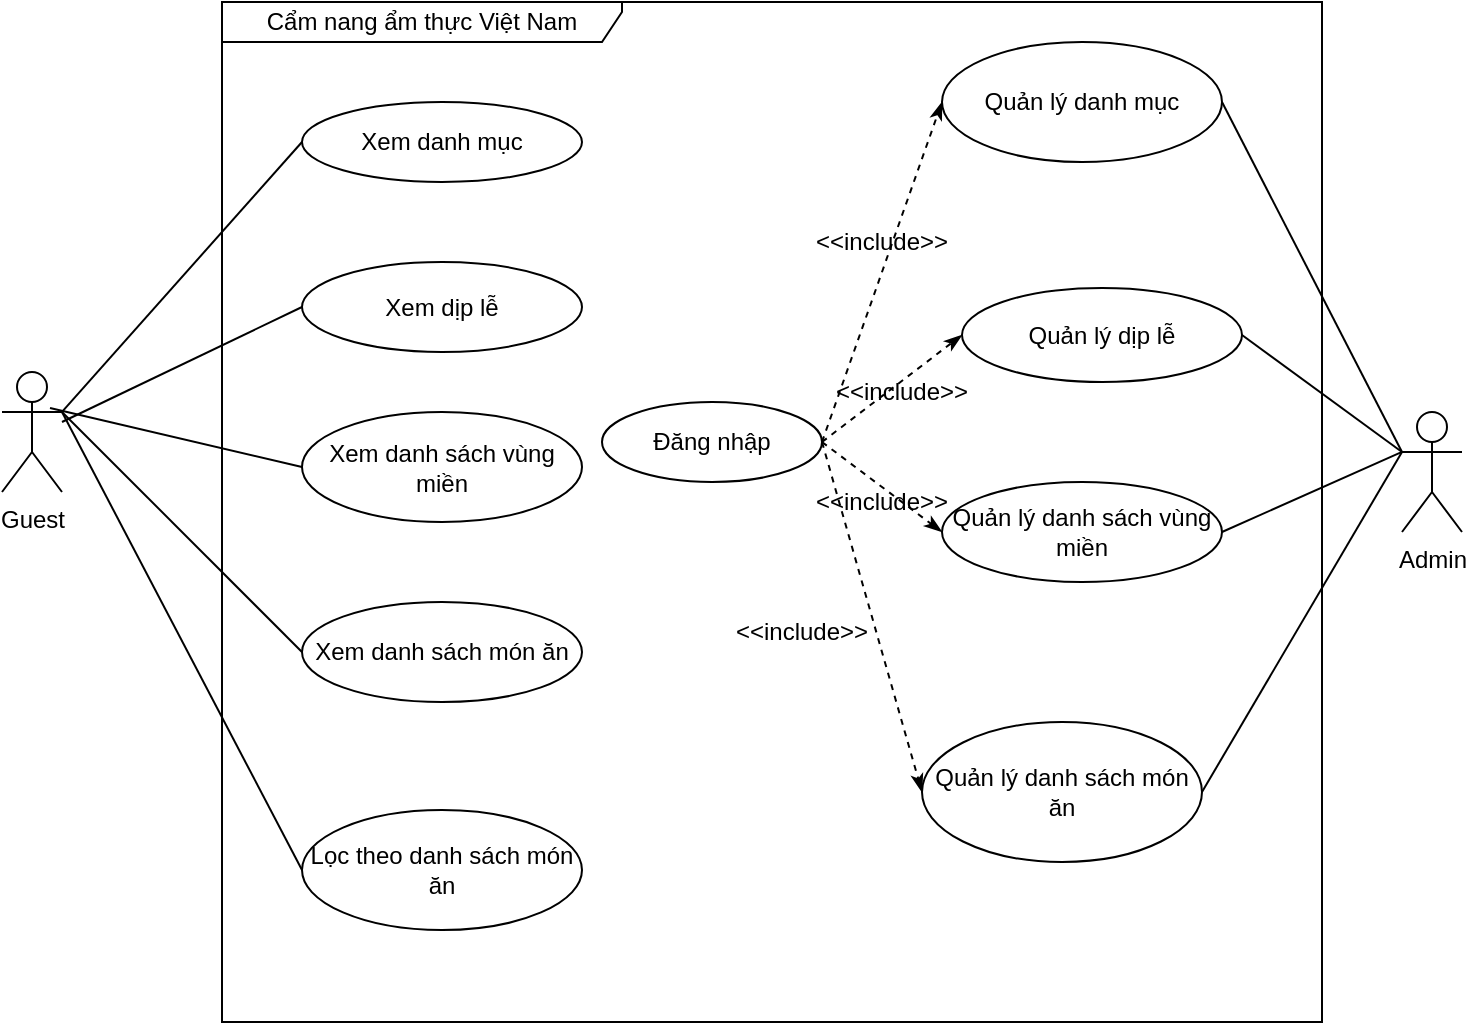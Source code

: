 <mxfile version="11.3.0" type="device" pages="1"><diagram id="2Z1m_dCCfQzXMq1fFUyR" name="Page-1"><mxGraphModel dx="1408" dy="754" grid="1" gridSize="10" guides="1" tooltips="1" connect="1" arrows="0" fold="1" page="1" pageScale="1" pageWidth="827" pageHeight="1169" math="0" shadow="0"><root><mxCell id="0"/><mxCell id="1" parent="0"/><mxCell id="fWa9SydCiumoJpC6G3K6-1" value="Cẩm nang ẩm thực Việt Nam" style="shape=umlFrame;whiteSpace=wrap;html=1;width=200;height=20;" vertex="1" parent="1"><mxGeometry x="160" y="120" width="550" height="510" as="geometry"/></mxCell><mxCell id="fWa9SydCiumoJpC6G3K6-22" style="rounded=0;orthogonalLoop=1;jettySize=auto;html=1;exitX=1;exitY=0.333;exitDx=0;exitDy=0;exitPerimeter=0;entryX=0;entryY=0.5;entryDx=0;entryDy=0;endArrow=none;endFill=0;" edge="1" parent="1" source="fWa9SydCiumoJpC6G3K6-2" target="fWa9SydCiumoJpC6G3K6-6"><mxGeometry relative="1" as="geometry"/></mxCell><mxCell id="fWa9SydCiumoJpC6G3K6-2" value="Guest" style="shape=umlActor;verticalLabelPosition=bottom;labelBackgroundColor=#ffffff;verticalAlign=top;html=1;" vertex="1" parent="1"><mxGeometry x="50" y="305" width="30" height="60" as="geometry"/></mxCell><mxCell id="fWa9SydCiumoJpC6G3K6-28" style="edgeStyle=none;rounded=0;orthogonalLoop=1;jettySize=auto;html=1;exitX=0;exitY=0.333;exitDx=0;exitDy=0;exitPerimeter=0;entryX=1;entryY=0.5;entryDx=0;entryDy=0;endArrow=none;endFill=0;" edge="1" parent="1" source="fWa9SydCiumoJpC6G3K6-3" target="fWa9SydCiumoJpC6G3K6-12"><mxGeometry relative="1" as="geometry"/></mxCell><mxCell id="fWa9SydCiumoJpC6G3K6-3" value="Admin" style="shape=umlActor;verticalLabelPosition=bottom;labelBackgroundColor=#ffffff;verticalAlign=top;html=1;" vertex="1" parent="1"><mxGeometry x="750" y="325" width="30" height="60" as="geometry"/></mxCell><mxCell id="fWa9SydCiumoJpC6G3K6-6" value="Xem danh mục" style="ellipse;whiteSpace=wrap;html=1;" vertex="1" parent="1"><mxGeometry x="200" y="170" width="140" height="40" as="geometry"/></mxCell><mxCell id="fWa9SydCiumoJpC6G3K6-25" style="edgeStyle=none;rounded=0;orthogonalLoop=1;jettySize=auto;html=1;exitX=0;exitY=0.5;exitDx=0;exitDy=0;endArrow=none;endFill=0;" edge="1" parent="1" source="fWa9SydCiumoJpC6G3K6-7"><mxGeometry relative="1" as="geometry"><mxPoint x="80" y="330" as="targetPoint"/></mxGeometry></mxCell><mxCell id="fWa9SydCiumoJpC6G3K6-7" value="Xem dịp lễ" style="ellipse;whiteSpace=wrap;html=1;" vertex="1" parent="1"><mxGeometry x="200" y="250" width="140" height="45" as="geometry"/></mxCell><mxCell id="fWa9SydCiumoJpC6G3K6-23" style="edgeStyle=none;rounded=0;orthogonalLoop=1;jettySize=auto;html=1;exitX=0;exitY=0.5;exitDx=0;exitDy=0;entryX=0.8;entryY=0.3;entryDx=0;entryDy=0;entryPerimeter=0;endArrow=none;endFill=0;" edge="1" parent="1" source="fWa9SydCiumoJpC6G3K6-8" target="fWa9SydCiumoJpC6G3K6-2"><mxGeometry relative="1" as="geometry"/></mxCell><mxCell id="fWa9SydCiumoJpC6G3K6-8" value="Xem danh sách vùng miền" style="ellipse;whiteSpace=wrap;html=1;" vertex="1" parent="1"><mxGeometry x="200" y="325" width="140" height="55" as="geometry"/></mxCell><mxCell id="fWa9SydCiumoJpC6G3K6-26" style="edgeStyle=none;rounded=0;orthogonalLoop=1;jettySize=auto;html=1;exitX=0;exitY=0.5;exitDx=0;exitDy=0;entryX=1;entryY=0.333;entryDx=0;entryDy=0;entryPerimeter=0;endArrow=none;endFill=0;" edge="1" parent="1" source="fWa9SydCiumoJpC6G3K6-9" target="fWa9SydCiumoJpC6G3K6-2"><mxGeometry relative="1" as="geometry"/></mxCell><mxCell id="fWa9SydCiumoJpC6G3K6-9" value="Xem danh sách món ăn" style="ellipse;whiteSpace=wrap;html=1;" vertex="1" parent="1"><mxGeometry x="200" y="420" width="140" height="50" as="geometry"/></mxCell><mxCell id="fWa9SydCiumoJpC6G3K6-27" style="edgeStyle=none;rounded=0;orthogonalLoop=1;jettySize=auto;html=1;exitX=0;exitY=0.5;exitDx=0;exitDy=0;entryX=1;entryY=0.333;entryDx=0;entryDy=0;entryPerimeter=0;endArrow=none;endFill=0;" edge="1" parent="1" source="fWa9SydCiumoJpC6G3K6-11" target="fWa9SydCiumoJpC6G3K6-2"><mxGeometry relative="1" as="geometry"/></mxCell><mxCell id="fWa9SydCiumoJpC6G3K6-11" value="Lọc theo danh sách món ăn" style="ellipse;whiteSpace=wrap;html=1;" vertex="1" parent="1"><mxGeometry x="200" y="524" width="140" height="60" as="geometry"/></mxCell><mxCell id="fWa9SydCiumoJpC6G3K6-12" value="Quản lý danh mục" style="ellipse;whiteSpace=wrap;html=1;" vertex="1" parent="1"><mxGeometry x="520" y="140" width="140" height="60" as="geometry"/></mxCell><mxCell id="fWa9SydCiumoJpC6G3K6-29" style="edgeStyle=none;rounded=0;orthogonalLoop=1;jettySize=auto;html=1;exitX=1;exitY=0.5;exitDx=0;exitDy=0;endArrow=none;endFill=0;entryX=0;entryY=0.333;entryDx=0;entryDy=0;entryPerimeter=0;" edge="1" parent="1" source="fWa9SydCiumoJpC6G3K6-13" target="fWa9SydCiumoJpC6G3K6-3"><mxGeometry relative="1" as="geometry"><mxPoint x="700" y="340" as="targetPoint"/></mxGeometry></mxCell><mxCell id="fWa9SydCiumoJpC6G3K6-13" value="Quản lý dịp lễ" style="ellipse;whiteSpace=wrap;html=1;" vertex="1" parent="1"><mxGeometry x="530" y="263" width="140" height="47" as="geometry"/></mxCell><mxCell id="fWa9SydCiumoJpC6G3K6-30" style="edgeStyle=none;rounded=0;orthogonalLoop=1;jettySize=auto;html=1;exitX=1;exitY=0.5;exitDx=0;exitDy=0;endArrow=none;endFill=0;entryX=0;entryY=0.333;entryDx=0;entryDy=0;entryPerimeter=0;" edge="1" parent="1" source="fWa9SydCiumoJpC6G3K6-14" target="fWa9SydCiumoJpC6G3K6-3"><mxGeometry relative="1" as="geometry"><mxPoint x="700" y="340" as="targetPoint"/></mxGeometry></mxCell><mxCell id="fWa9SydCiumoJpC6G3K6-14" value="Quản lý danh sách vùng miền" style="ellipse;whiteSpace=wrap;html=1;" vertex="1" parent="1"><mxGeometry x="520" y="360" width="140" height="50" as="geometry"/></mxCell><mxCell id="fWa9SydCiumoJpC6G3K6-31" style="edgeStyle=none;rounded=0;orthogonalLoop=1;jettySize=auto;html=1;exitX=1;exitY=0.5;exitDx=0;exitDy=0;endArrow=none;endFill=0;entryX=0;entryY=0.333;entryDx=0;entryDy=0;entryPerimeter=0;" edge="1" parent="1" source="fWa9SydCiumoJpC6G3K6-15" target="fWa9SydCiumoJpC6G3K6-3"><mxGeometry relative="1" as="geometry"><mxPoint x="700" y="340" as="targetPoint"/></mxGeometry></mxCell><mxCell id="fWa9SydCiumoJpC6G3K6-15" value="Quản lý danh sách món ăn" style="ellipse;whiteSpace=wrap;html=1;" vertex="1" parent="1"><mxGeometry x="510" y="480" width="140" height="70" as="geometry"/></mxCell><mxCell id="fWa9SydCiumoJpC6G3K6-16" style="edgeStyle=orthogonalEdgeStyle;rounded=0;orthogonalLoop=1;jettySize=auto;html=1;exitX=0.5;exitY=1;exitDx=0;exitDy=0;" edge="1" parent="1" source="fWa9SydCiumoJpC6G3K6-6" target="fWa9SydCiumoJpC6G3K6-6"><mxGeometry relative="1" as="geometry"/></mxCell><mxCell id="fWa9SydCiumoJpC6G3K6-32" style="edgeStyle=none;rounded=0;orthogonalLoop=1;jettySize=auto;html=1;exitX=1;exitY=0.5;exitDx=0;exitDy=0;entryX=0;entryY=0.5;entryDx=0;entryDy=0;endArrow=classicThin;endFill=1;dashed=1;" edge="1" parent="1" source="fWa9SydCiumoJpC6G3K6-17" target="fWa9SydCiumoJpC6G3K6-12"><mxGeometry relative="1" as="geometry"/></mxCell><mxCell id="fWa9SydCiumoJpC6G3K6-33" style="edgeStyle=none;rounded=0;orthogonalLoop=1;jettySize=auto;html=1;exitX=1;exitY=0.5;exitDx=0;exitDy=0;entryX=0;entryY=0.5;entryDx=0;entryDy=0;dashed=1;endArrow=classicThin;endFill=1;" edge="1" parent="1" source="fWa9SydCiumoJpC6G3K6-17" target="fWa9SydCiumoJpC6G3K6-13"><mxGeometry relative="1" as="geometry"/></mxCell><mxCell id="fWa9SydCiumoJpC6G3K6-34" style="edgeStyle=none;rounded=0;orthogonalLoop=1;jettySize=auto;html=1;exitX=1;exitY=0.5;exitDx=0;exitDy=0;entryX=0;entryY=0.5;entryDx=0;entryDy=0;dashed=1;endArrow=classicThin;endFill=1;" edge="1" parent="1" source="fWa9SydCiumoJpC6G3K6-17" target="fWa9SydCiumoJpC6G3K6-14"><mxGeometry relative="1" as="geometry"/></mxCell><mxCell id="fWa9SydCiumoJpC6G3K6-35" style="edgeStyle=none;rounded=0;orthogonalLoop=1;jettySize=auto;html=1;exitX=1;exitY=0.5;exitDx=0;exitDy=0;entryX=0;entryY=0.5;entryDx=0;entryDy=0;dashed=1;endArrow=classicThin;endFill=1;" edge="1" parent="1" source="fWa9SydCiumoJpC6G3K6-17" target="fWa9SydCiumoJpC6G3K6-15"><mxGeometry relative="1" as="geometry"/></mxCell><mxCell id="fWa9SydCiumoJpC6G3K6-17" value="Đăng nhập" style="ellipse;whiteSpace=wrap;html=1;" vertex="1" parent="1"><mxGeometry x="350" y="320" width="110" height="40" as="geometry"/></mxCell><mxCell id="fWa9SydCiumoJpC6G3K6-36" value="&amp;lt;&amp;lt;include&amp;gt;&amp;gt;" style="text;html=1;strokeColor=none;fillColor=none;align=center;verticalAlign=middle;whiteSpace=wrap;rounded=0;" vertex="1" parent="1"><mxGeometry x="470" y="230" width="40" height="20" as="geometry"/></mxCell><mxCell id="fWa9SydCiumoJpC6G3K6-37" value="&amp;lt;&amp;lt;include&amp;gt;&amp;gt;" style="text;html=1;strokeColor=none;fillColor=none;align=center;verticalAlign=middle;whiteSpace=wrap;rounded=0;" vertex="1" parent="1"><mxGeometry x="480" y="305" width="40" height="20" as="geometry"/></mxCell><mxCell id="fWa9SydCiumoJpC6G3K6-38" value="&amp;lt;&amp;lt;include&amp;gt;&amp;gt;" style="text;html=1;strokeColor=none;fillColor=none;align=center;verticalAlign=middle;whiteSpace=wrap;rounded=0;" vertex="1" parent="1"><mxGeometry x="470" y="360" width="40" height="20" as="geometry"/></mxCell><mxCell id="fWa9SydCiumoJpC6G3K6-39" value="&amp;lt;&amp;lt;include&amp;gt;&amp;gt;" style="text;html=1;strokeColor=none;fillColor=none;align=center;verticalAlign=middle;whiteSpace=wrap;rounded=0;" vertex="1" parent="1"><mxGeometry x="430" y="425" width="40" height="20" as="geometry"/></mxCell></root></mxGraphModel></diagram></mxfile>